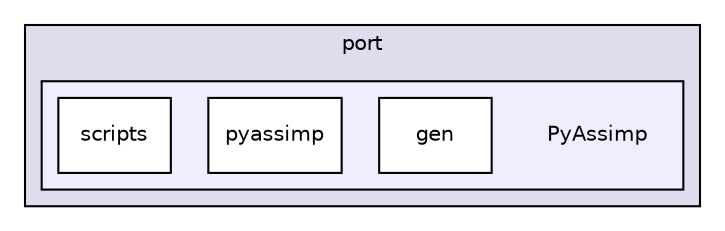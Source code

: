 digraph "assimp/assimp-3.1.1/port/PyAssimp" {
  compound=true
  node [ fontsize="10", fontname="Helvetica"];
  edge [ labelfontsize="10", labelfontname="Helvetica"];
  subgraph clusterdir_c07bb0cf62368f3b2e86e82e5d310848 {
    graph [ bgcolor="#ddddee", pencolor="black", label="port" fontname="Helvetica", fontsize="10", URL="dir_c07bb0cf62368f3b2e86e82e5d310848.html"]
  subgraph clusterdir_ead026bc2ddb45bf71e7a212b20e8182 {
    graph [ bgcolor="#eeeeff", pencolor="black", label="" URL="dir_ead026bc2ddb45bf71e7a212b20e8182.html"];
    dir_ead026bc2ddb45bf71e7a212b20e8182 [shape=plaintext label="PyAssimp"];
    dir_f6f6733f56e0f6b2b78103b6dc33b8b9 [shape=box label="gen" color="black" fillcolor="white" style="filled" URL="dir_f6f6733f56e0f6b2b78103b6dc33b8b9.html"];
    dir_a9d73eb07f9ed3a7c481639d029406dc [shape=box label="pyassimp" color="black" fillcolor="white" style="filled" URL="dir_a9d73eb07f9ed3a7c481639d029406dc.html"];
    dir_a0a12aa9863e7c88f95215e8e05f345d [shape=box label="scripts" color="black" fillcolor="white" style="filled" URL="dir_a0a12aa9863e7c88f95215e8e05f345d.html"];
  }
  }
}
